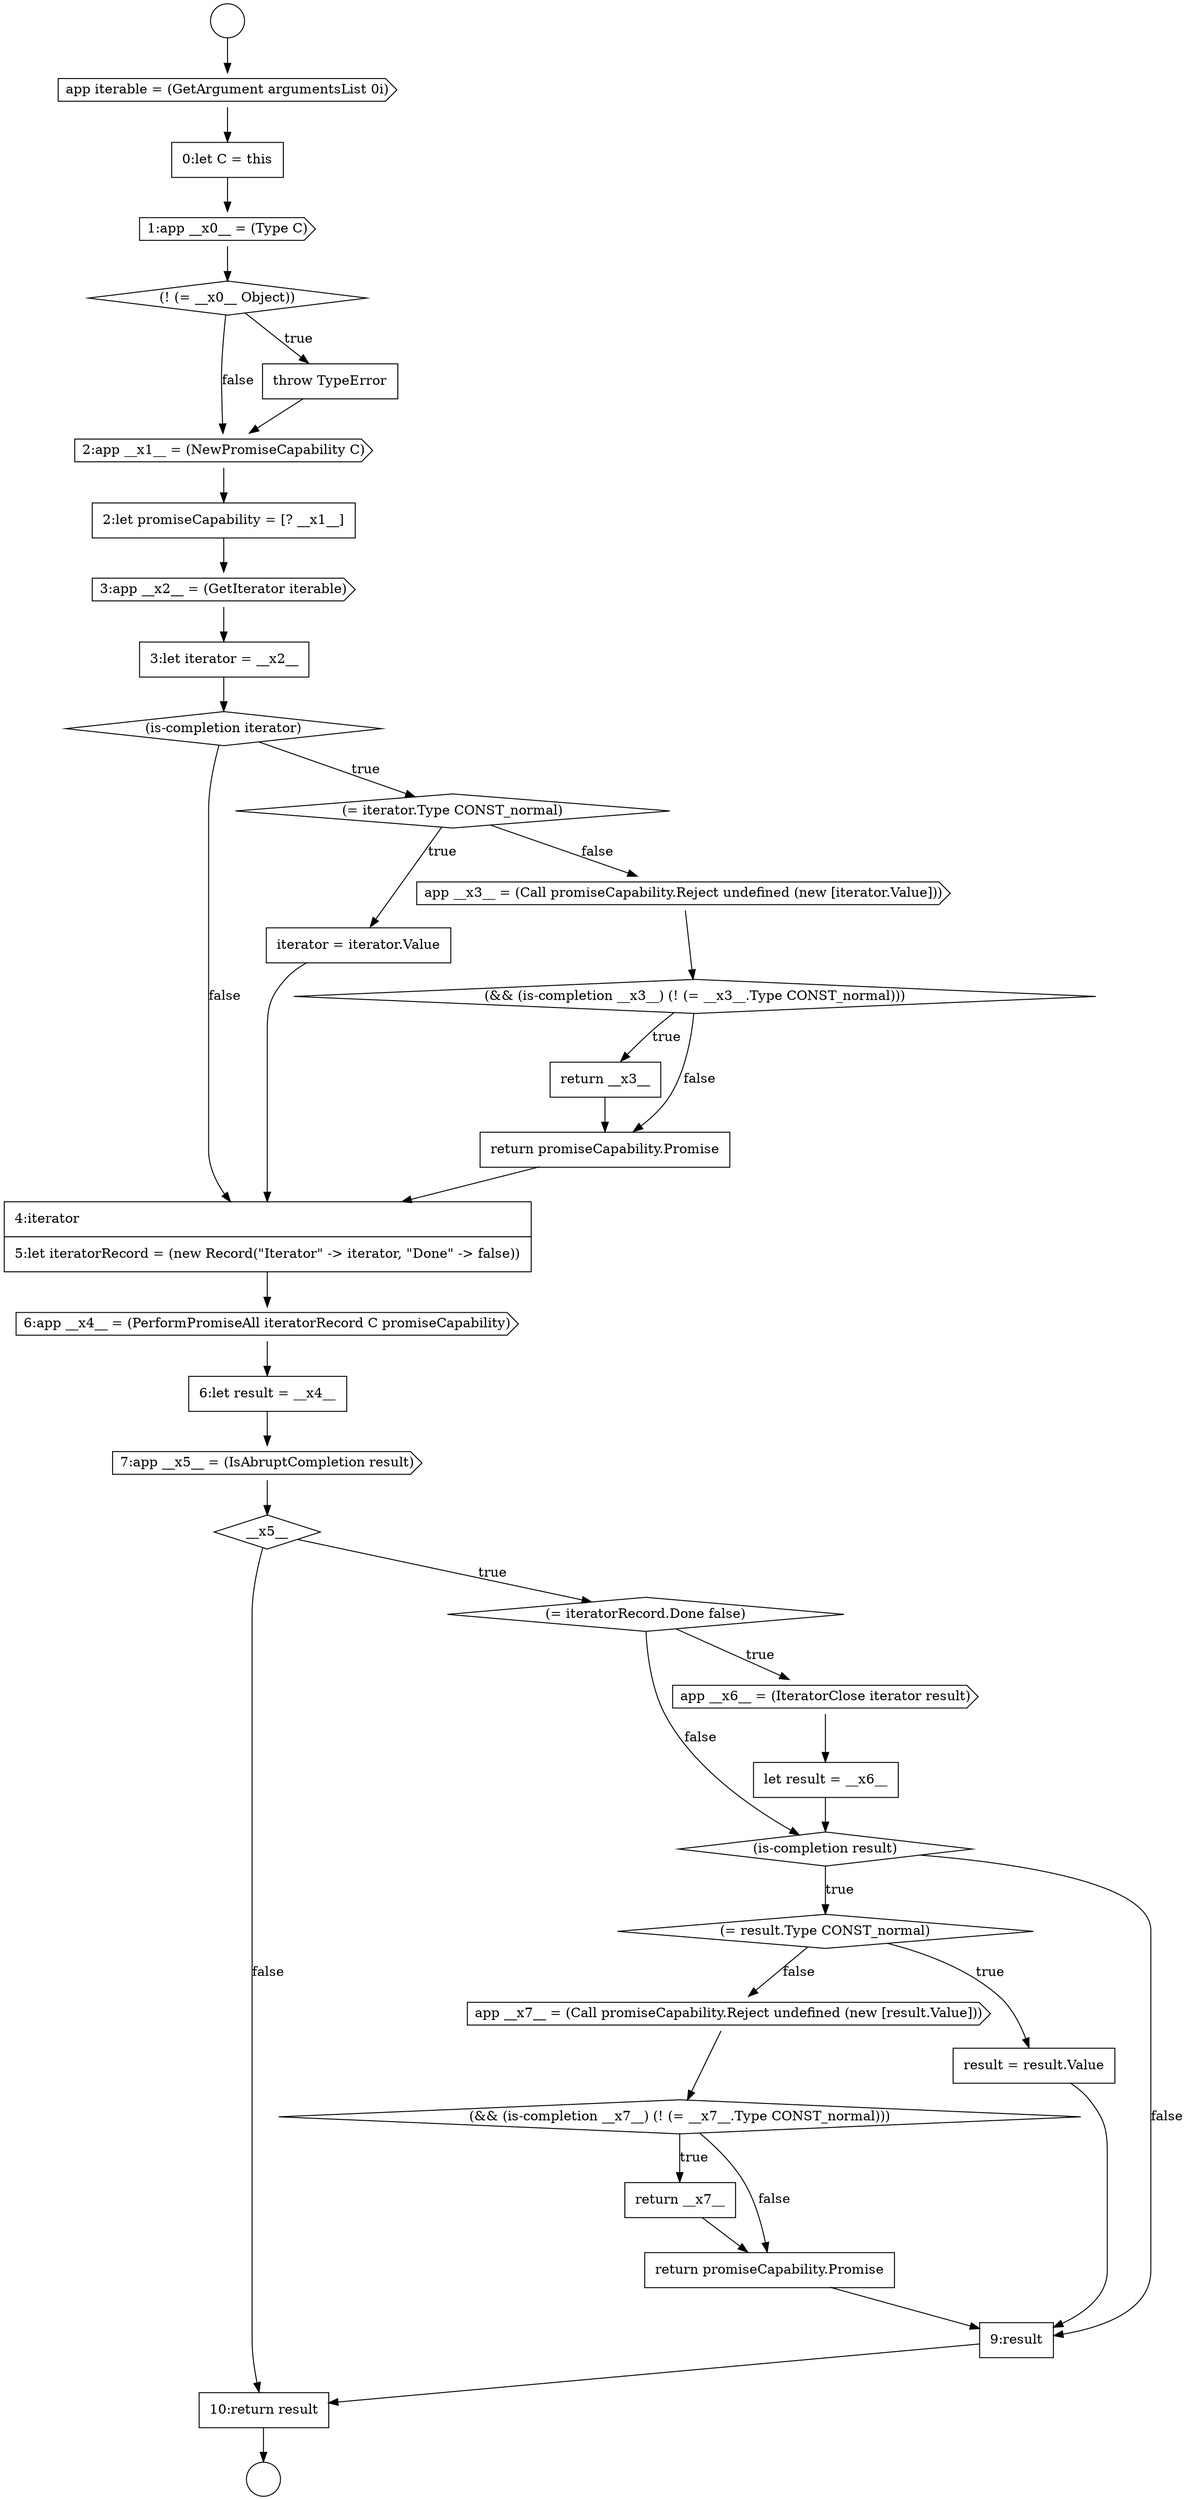 digraph {
  node15926 [shape=none, margin=0, label=<<font color="black">
    <table border="0" cellborder="1" cellspacing="0" cellpadding="10">
      <tr><td align="left">iterator = iterator.Value</td></tr>
    </table>
  </font>> color="black" fillcolor="white" style=filled]
  node15916 [shape=none, margin=0, label=<<font color="black">
    <table border="0" cellborder="1" cellspacing="0" cellpadding="10">
      <tr><td align="left">0:let C = this</td></tr>
    </table>
  </font>> color="black" fillcolor="white" style=filled]
  node15931 [shape=none, margin=0, label=<<font color="black">
    <table border="0" cellborder="1" cellspacing="0" cellpadding="10">
      <tr><td align="left">4:iterator</td></tr>
      <tr><td align="left">5:let iteratorRecord = (new Record(&quot;Iterator&quot; -&gt; iterator, &quot;Done&quot; -&gt; false))</td></tr>
    </table>
  </font>> color="black" fillcolor="white" style=filled]
  node15939 [shape=diamond, label=<<font color="black">(is-completion result)</font>> color="black" fillcolor="white" style=filled]
  node15920 [shape=cds, label=<<font color="black">2:app __x1__ = (NewPromiseCapability C)</font>> color="black" fillcolor="white" style=filled]
  node15935 [shape=diamond, label=<<font color="black">__x5__</font>> color="black" fillcolor="white" style=filled]
  node15947 [shape=none, margin=0, label=<<font color="black">
    <table border="0" cellborder="1" cellspacing="0" cellpadding="10">
      <tr><td align="left">10:return result</td></tr>
    </table>
  </font>> color="black" fillcolor="white" style=filled]
  node15944 [shape=none, margin=0, label=<<font color="black">
    <table border="0" cellborder="1" cellspacing="0" cellpadding="10">
      <tr><td align="left">return __x7__</td></tr>
    </table>
  </font>> color="black" fillcolor="white" style=filled]
  node15940 [shape=diamond, label=<<font color="black">(= result.Type CONST_normal)</font>> color="black" fillcolor="white" style=filled]
  node15923 [shape=none, margin=0, label=<<font color="black">
    <table border="0" cellborder="1" cellspacing="0" cellpadding="10">
      <tr><td align="left">3:let iterator = __x2__</td></tr>
    </table>
  </font>> color="black" fillcolor="white" style=filled]
  node15929 [shape=none, margin=0, label=<<font color="black">
    <table border="0" cellborder="1" cellspacing="0" cellpadding="10">
      <tr><td align="left">return __x3__</td></tr>
    </table>
  </font>> color="black" fillcolor="white" style=filled]
  node15914 [shape=circle label=" " color="black" fillcolor="white" style=filled]
  node15918 [shape=diamond, label=<<font color="black">(! (= __x0__ Object))</font>> color="black" fillcolor="white" style=filled]
  node15924 [shape=diamond, label=<<font color="black">(is-completion iterator)</font>> color="black" fillcolor="white" style=filled]
  node15937 [shape=cds, label=<<font color="black">app __x6__ = (IteratorClose iterator result)</font>> color="black" fillcolor="white" style=filled]
  node15925 [shape=diamond, label=<<font color="black">(= iterator.Type CONST_normal)</font>> color="black" fillcolor="white" style=filled]
  node15945 [shape=none, margin=0, label=<<font color="black">
    <table border="0" cellborder="1" cellspacing="0" cellpadding="10">
      <tr><td align="left">return promiseCapability.Promise</td></tr>
    </table>
  </font>> color="black" fillcolor="white" style=filled]
  node15917 [shape=cds, label=<<font color="black">1:app __x0__ = (Type C)</font>> color="black" fillcolor="white" style=filled]
  node15938 [shape=none, margin=0, label=<<font color="black">
    <table border="0" cellborder="1" cellspacing="0" cellpadding="10">
      <tr><td align="left">let result = __x6__</td></tr>
    </table>
  </font>> color="black" fillcolor="white" style=filled]
  node15921 [shape=none, margin=0, label=<<font color="black">
    <table border="0" cellborder="1" cellspacing="0" cellpadding="10">
      <tr><td align="left">2:let promiseCapability = [? __x1__]</td></tr>
    </table>
  </font>> color="black" fillcolor="white" style=filled]
  node15942 [shape=cds, label=<<font color="black">app __x7__ = (Call promiseCapability.Reject undefined (new [result.Value]))</font>> color="black" fillcolor="white" style=filled]
  node15922 [shape=cds, label=<<font color="black">3:app __x2__ = (GetIterator iterable)</font>> color="black" fillcolor="white" style=filled]
  node15943 [shape=diamond, label=<<font color="black">(&amp;&amp; (is-completion __x7__) (! (= __x7__.Type CONST_normal)))</font>> color="black" fillcolor="white" style=filled]
  node15915 [shape=cds, label=<<font color="black">app iterable = (GetArgument argumentsList 0i)</font>> color="black" fillcolor="white" style=filled]
  node15930 [shape=none, margin=0, label=<<font color="black">
    <table border="0" cellborder="1" cellspacing="0" cellpadding="10">
      <tr><td align="left">return promiseCapability.Promise</td></tr>
    </table>
  </font>> color="black" fillcolor="white" style=filled]
  node15927 [shape=cds, label=<<font color="black">app __x3__ = (Call promiseCapability.Reject undefined (new [iterator.Value]))</font>> color="black" fillcolor="white" style=filled]
  node15934 [shape=cds, label=<<font color="black">7:app __x5__ = (IsAbruptCompletion result)</font>> color="black" fillcolor="white" style=filled]
  node15919 [shape=none, margin=0, label=<<font color="black">
    <table border="0" cellborder="1" cellspacing="0" cellpadding="10">
      <tr><td align="left">throw TypeError</td></tr>
    </table>
  </font>> color="black" fillcolor="white" style=filled]
  node15946 [shape=none, margin=0, label=<<font color="black">
    <table border="0" cellborder="1" cellspacing="0" cellpadding="10">
      <tr><td align="left">9:result</td></tr>
    </table>
  </font>> color="black" fillcolor="white" style=filled]
  node15936 [shape=diamond, label=<<font color="black">(= iteratorRecord.Done false)</font>> color="black" fillcolor="white" style=filled]
  node15941 [shape=none, margin=0, label=<<font color="black">
    <table border="0" cellborder="1" cellspacing="0" cellpadding="10">
      <tr><td align="left">result = result.Value</td></tr>
    </table>
  </font>> color="black" fillcolor="white" style=filled]
  node15933 [shape=none, margin=0, label=<<font color="black">
    <table border="0" cellborder="1" cellspacing="0" cellpadding="10">
      <tr><td align="left">6:let result = __x4__</td></tr>
    </table>
  </font>> color="black" fillcolor="white" style=filled]
  node15928 [shape=diamond, label=<<font color="black">(&amp;&amp; (is-completion __x3__) (! (= __x3__.Type CONST_normal)))</font>> color="black" fillcolor="white" style=filled]
  node15913 [shape=circle label=" " color="black" fillcolor="white" style=filled]
  node15932 [shape=cds, label=<<font color="black">6:app __x4__ = (PerformPromiseAll iteratorRecord C promiseCapability)</font>> color="black" fillcolor="white" style=filled]
  node15927 -> node15928 [ color="black"]
  node15915 -> node15916 [ color="black"]
  node15926 -> node15931 [ color="black"]
  node15930 -> node15931 [ color="black"]
  node15918 -> node15919 [label=<<font color="black">true</font>> color="black"]
  node15918 -> node15920 [label=<<font color="black">false</font>> color="black"]
  node15934 -> node15935 [ color="black"]
  node15943 -> node15944 [label=<<font color="black">true</font>> color="black"]
  node15943 -> node15945 [label=<<font color="black">false</font>> color="black"]
  node15932 -> node15933 [ color="black"]
  node15922 -> node15923 [ color="black"]
  node15929 -> node15930 [ color="black"]
  node15928 -> node15929 [label=<<font color="black">true</font>> color="black"]
  node15928 -> node15930 [label=<<font color="black">false</font>> color="black"]
  node15924 -> node15925 [label=<<font color="black">true</font>> color="black"]
  node15924 -> node15931 [label=<<font color="black">false</font>> color="black"]
  node15941 -> node15946 [ color="black"]
  node15940 -> node15941 [label=<<font color="black">true</font>> color="black"]
  node15940 -> node15942 [label=<<font color="black">false</font>> color="black"]
  node15942 -> node15943 [ color="black"]
  node15939 -> node15940 [label=<<font color="black">true</font>> color="black"]
  node15939 -> node15946 [label=<<font color="black">false</font>> color="black"]
  node15938 -> node15939 [ color="black"]
  node15925 -> node15926 [label=<<font color="black">true</font>> color="black"]
  node15925 -> node15927 [label=<<font color="black">false</font>> color="black"]
  node15936 -> node15937 [label=<<font color="black">true</font>> color="black"]
  node15936 -> node15939 [label=<<font color="black">false</font>> color="black"]
  node15916 -> node15917 [ color="black"]
  node15937 -> node15938 [ color="black"]
  node15920 -> node15921 [ color="black"]
  node15917 -> node15918 [ color="black"]
  node15931 -> node15932 [ color="black"]
  node15923 -> node15924 [ color="black"]
  node15921 -> node15922 [ color="black"]
  node15944 -> node15945 [ color="black"]
  node15946 -> node15947 [ color="black"]
  node15947 -> node15914 [ color="black"]
  node15935 -> node15936 [label=<<font color="black">true</font>> color="black"]
  node15935 -> node15947 [label=<<font color="black">false</font>> color="black"]
  node15945 -> node15946 [ color="black"]
  node15919 -> node15920 [ color="black"]
  node15933 -> node15934 [ color="black"]
  node15913 -> node15915 [ color="black"]
}
